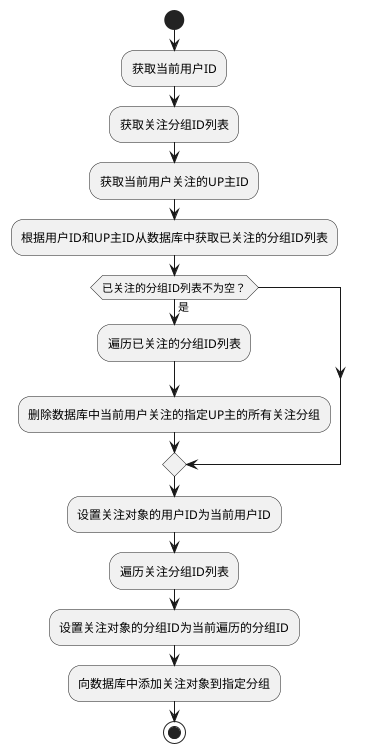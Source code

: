 @startuml

start

:获取当前用户ID;
:获取关注分组ID列表;
:获取当前用户关注的UP主ID;
:根据用户ID和UP主ID从数据库中获取已关注的分组ID列表;
if (已关注的分组ID列表不为空？) then (是)
    :遍历已关注的分组ID列表;
    :删除数据库中当前用户关注的指定UP主的所有关注分组;
endif
:设置关注对象的用户ID为当前用户ID;
:遍历关注分组ID列表;
:设置关注对象的分组ID为当前遍历的分组ID;
:向数据库中添加关注对象到指定分组;

stop

@enduml
